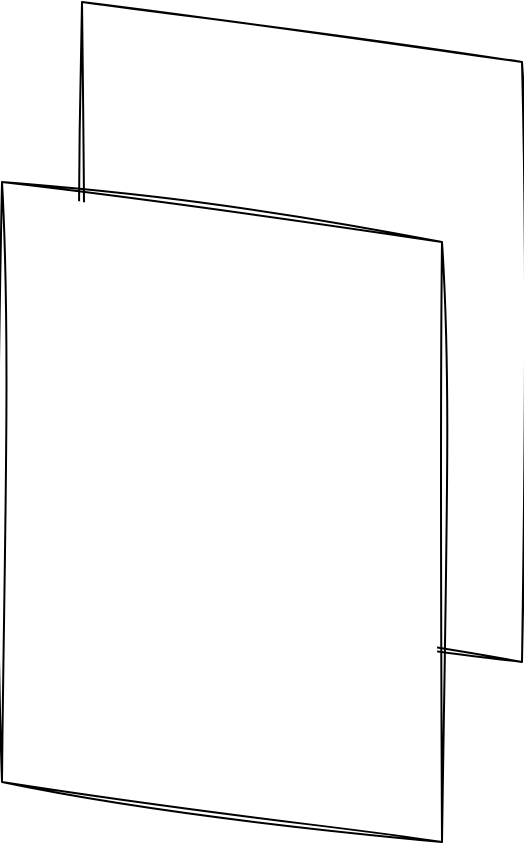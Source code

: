<mxfile version="24.7.17">
  <diagram name="Page-1" id="t-OTjIIpYwJRhUi3ffXy">
    <mxGraphModel dx="1076" dy="564" grid="1" gridSize="10" guides="1" tooltips="1" connect="1" arrows="1" fold="1" page="1" pageScale="1" pageWidth="850" pageHeight="1100" math="0" shadow="0">
      <root>
        <mxCell id="0" />
        <mxCell id="1" parent="0" />
        <mxCell id="4r4J6frzvKgc48UOhTgI-2" value="" style="shape=parallelogram;perimeter=parallelogramPerimeter;whiteSpace=wrap;html=1;fixedSize=1;size=30;direction=south;fillStyle=auto;sketch=1;curveFitting=1;jiggle=2;" vertex="1" parent="1">
          <mxGeometry x="100" y="30" width="220" height="330" as="geometry" />
        </mxCell>
        <mxCell id="4r4J6frzvKgc48UOhTgI-3" value="" style="shape=parallelogram;perimeter=parallelogramPerimeter;whiteSpace=wrap;html=1;fixedSize=1;size=30;direction=south;sketch=1;curveFitting=1;jiggle=2;" vertex="1" parent="1">
          <mxGeometry x="60" y="120" width="220" height="330" as="geometry" />
        </mxCell>
      </root>
    </mxGraphModel>
  </diagram>
</mxfile>
